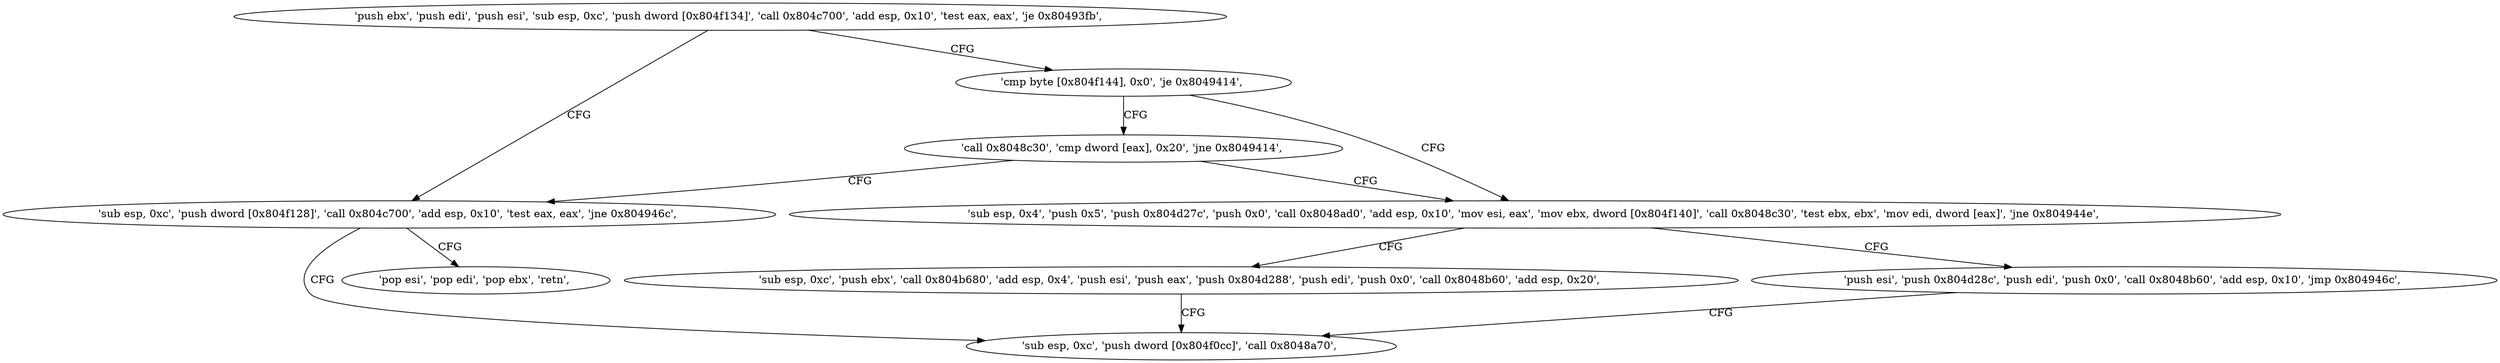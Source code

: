 digraph "func" {
"134517712" [label = "'push ebx', 'push edi', 'push esi', 'sub esp, 0xc', 'push dword [0x804f134]', 'call 0x804c700', 'add esp, 0x10', 'test eax, eax', 'je 0x80493fb', " ]
"134517755" [label = "'sub esp, 0xc', 'push dword [0x804f128]', 'call 0x804c700', 'add esp, 0x10', 'test eax, eax', 'jne 0x804946c', " ]
"134517736" [label = "'cmp byte [0x804f144], 0x0', 'je 0x8049414', " ]
"134517868" [label = "'sub esp, 0xc', 'push dword [0x804f0cc]', 'call 0x8048a70', " ]
"134517776" [label = "'pop esi', 'pop edi', 'pop ebx', 'retn', " ]
"134517780" [label = "'sub esp, 0x4', 'push 0x5', 'push 0x804d27c', 'push 0x0', 'call 0x8048ad0', 'add esp, 0x10', 'mov esi, eax', 'mov ebx, dword [0x804f140]', 'call 0x8048c30', 'test ebx, ebx', 'mov edi, dword [eax]', 'jne 0x804944e', " ]
"134517745" [label = "'call 0x8048c30', 'cmp dword [eax], 0x20', 'jne 0x8049414', " ]
"134517838" [label = "'sub esp, 0xc', 'push ebx', 'call 0x804b680', 'add esp, 0x4', 'push esi', 'push eax', 'push 0x804d288', 'push edi', 'push 0x0', 'call 0x8048b60', 'add esp, 0x20', " ]
"134517819" [label = "'push esi', 'push 0x804d28c', 'push edi', 'push 0x0', 'call 0x8048b60', 'add esp, 0x10', 'jmp 0x804946c', " ]
"134517712" -> "134517755" [ label = "CFG" ]
"134517712" -> "134517736" [ label = "CFG" ]
"134517755" -> "134517868" [ label = "CFG" ]
"134517755" -> "134517776" [ label = "CFG" ]
"134517736" -> "134517780" [ label = "CFG" ]
"134517736" -> "134517745" [ label = "CFG" ]
"134517780" -> "134517838" [ label = "CFG" ]
"134517780" -> "134517819" [ label = "CFG" ]
"134517745" -> "134517780" [ label = "CFG" ]
"134517745" -> "134517755" [ label = "CFG" ]
"134517838" -> "134517868" [ label = "CFG" ]
"134517819" -> "134517868" [ label = "CFG" ]
}
